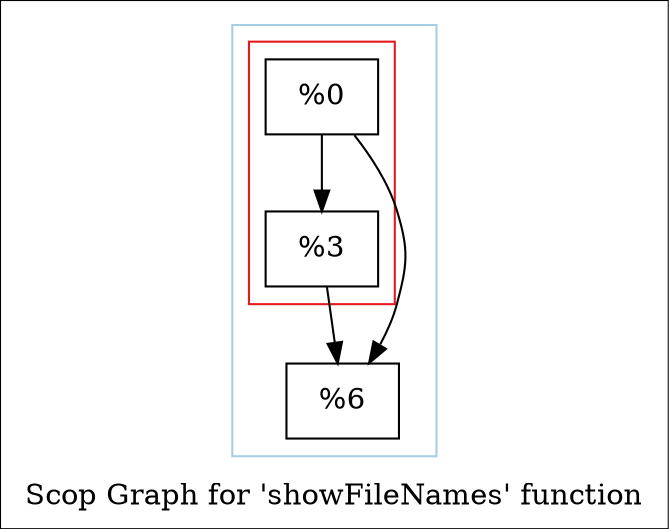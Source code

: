 digraph "Scop Graph for 'showFileNames' function" {
	label="Scop Graph for 'showFileNames' function";

	Node0x1831e20 [shape=record,label="{%0}"];
	Node0x1831e20 -> Node0x18f86a0;
	Node0x1831e20 -> Node0x17df3a0;
	Node0x18f86a0 [shape=record,label="{%3}"];
	Node0x18f86a0 -> Node0x17df3a0;
	Node0x17df3a0 [shape=record,label="{%6}"];
	colorscheme = "paired12"
        subgraph cluster_0x1967810 {
          label = "";
          style = solid;
          color = 1
          subgraph cluster_0x1967160 {
            label = "";
            style = solid;
            color = 6
            Node0x1831e20;
            Node0x18f86a0;
          }
          Node0x17df3a0;
        }
}
